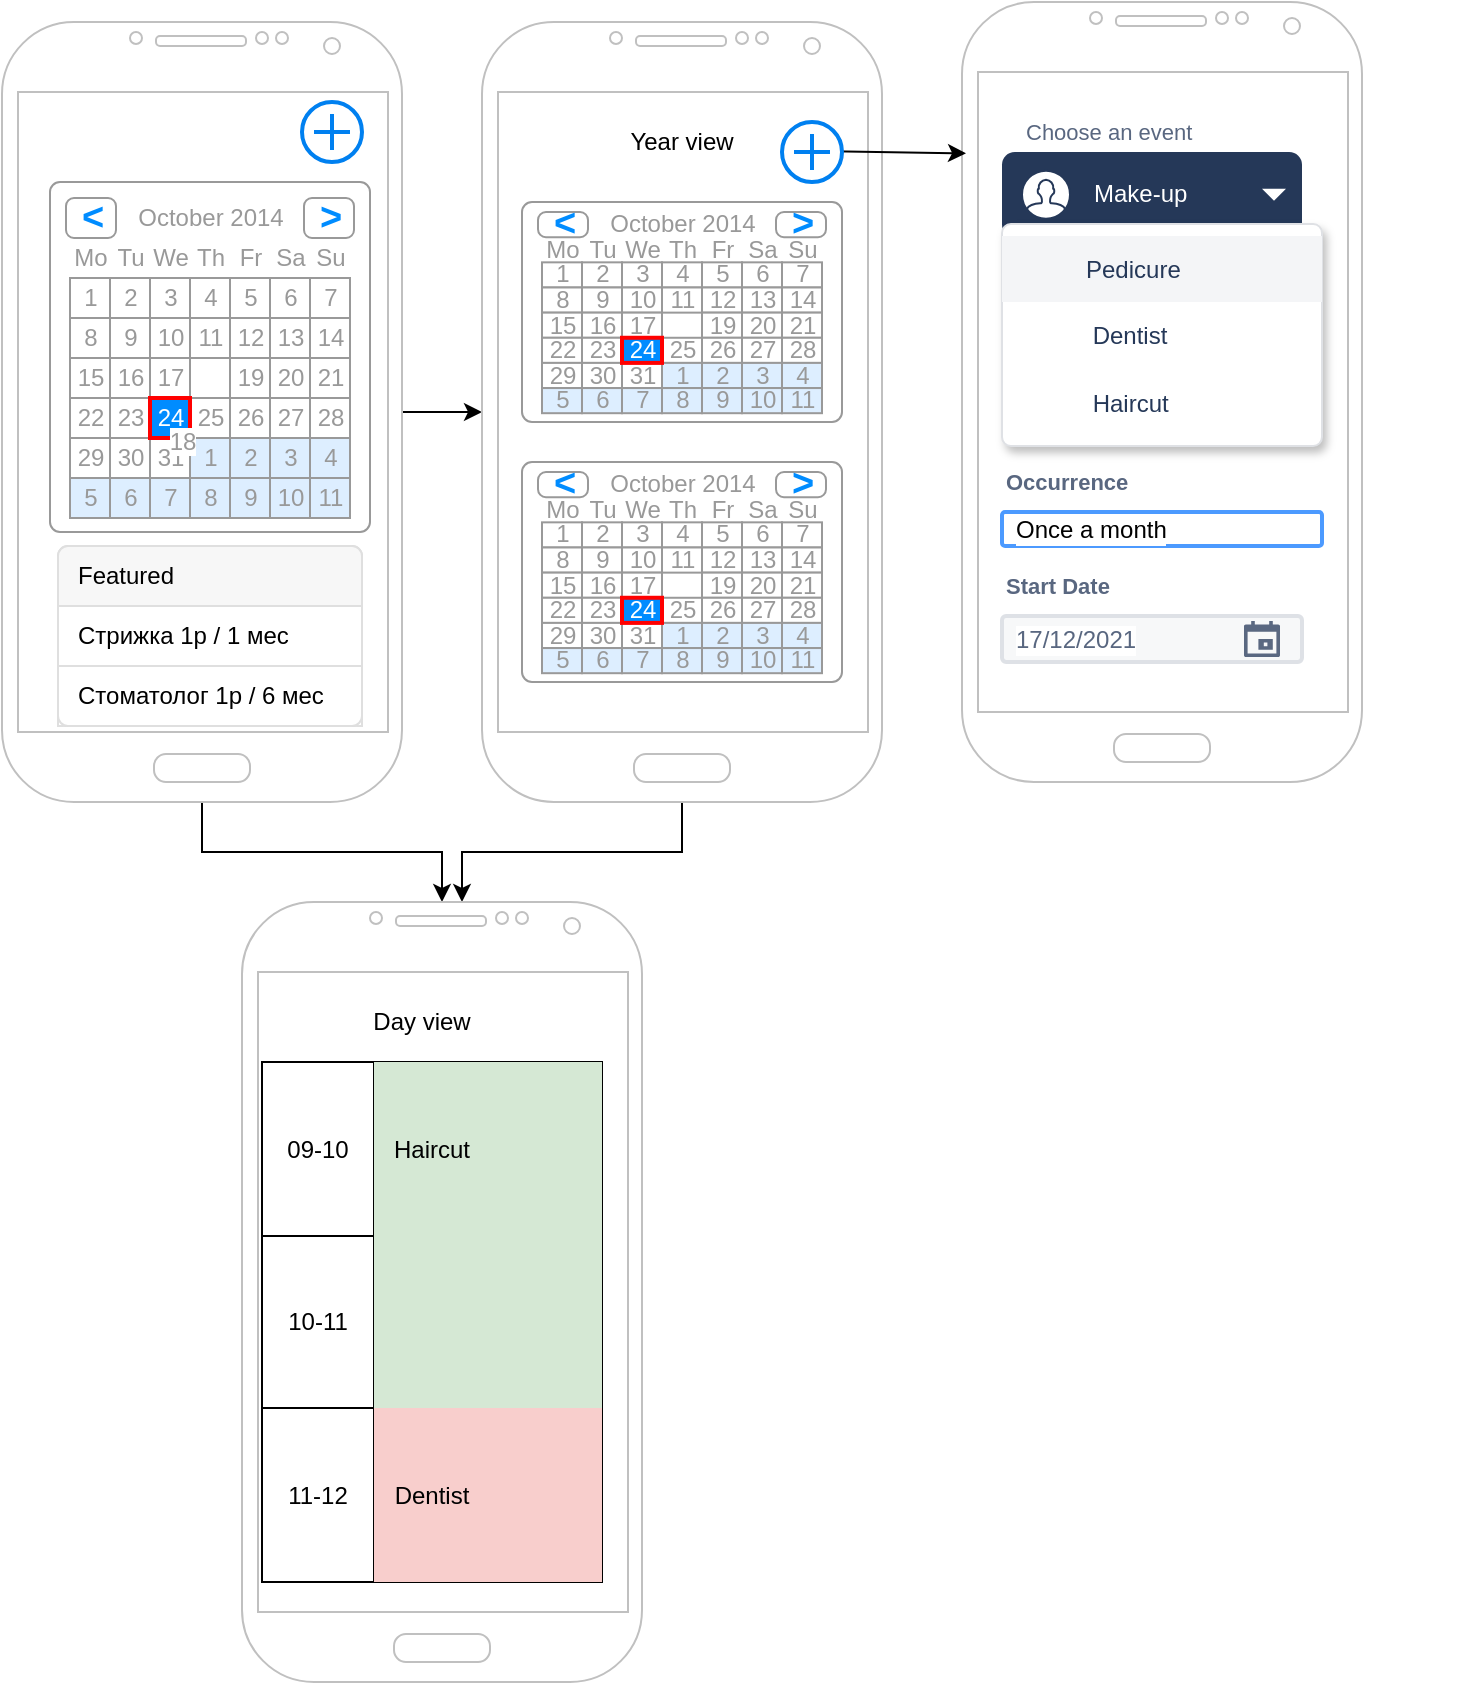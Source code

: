<mxfile version="14.1.8" type="github"><diagram id="hMvZVhrARc-kXL_U8uwi" name="Page-1"><mxGraphModel dx="1085" dy="639" grid="1" gridSize="10" guides="1" tooltips="1" connect="1" arrows="1" fold="1" page="1" pageScale="1" pageWidth="827" pageHeight="1169" math="0" shadow="0"><root><mxCell id="0"/><mxCell id="1" parent="0"/><mxCell id="sJa8Ua2QZe8vYYO18Bus-337" style="edgeStyle=orthogonalEdgeStyle;rounded=0;orthogonalLoop=1;jettySize=auto;html=1;" edge="1" parent="1" source="sJa8Ua2QZe8vYYO18Bus-1" target="sJa8Ua2QZe8vYYO18Bus-121"><mxGeometry relative="1" as="geometry"/></mxCell><mxCell id="sJa8Ua2QZe8vYYO18Bus-462" value="" style="edgeStyle=orthogonalEdgeStyle;rounded=0;orthogonalLoop=1;jettySize=auto;html=1;" edge="1" parent="1" source="sJa8Ua2QZe8vYYO18Bus-1" target="sJa8Ua2QZe8vYYO18Bus-378"><mxGeometry relative="1" as="geometry"/></mxCell><mxCell id="sJa8Ua2QZe8vYYO18Bus-1" value="" style="verticalLabelPosition=bottom;verticalAlign=top;html=1;shadow=0;dashed=0;strokeWidth=1;shape=mxgraph.android.phone2;strokeColor=#c0c0c0;" vertex="1" parent="1"><mxGeometry x="40" y="40" width="200" height="390" as="geometry"/></mxCell><mxCell id="sJa8Ua2QZe8vYYO18Bus-2" value="" style="strokeWidth=1;shadow=0;dashed=0;align=center;html=1;shape=mxgraph.mockup.forms.rrect;rSize=5;strokeColor=#999999;fillColor=#ffffff;" vertex="1" parent="1"><mxGeometry x="64" y="120" width="160" height="175" as="geometry"/></mxCell><mxCell id="sJa8Ua2QZe8vYYO18Bus-3" value="October 2014" style="strokeWidth=1;shadow=0;dashed=0;align=center;html=1;shape=mxgraph.mockup.forms.anchor;fontColor=#999999;" vertex="1" parent="sJa8Ua2QZe8vYYO18Bus-2"><mxGeometry x="30" y="8" width="100" height="20" as="geometry"/></mxCell><mxCell id="sJa8Ua2QZe8vYYO18Bus-4" value="&lt;" style="strokeWidth=1;shadow=0;dashed=0;align=center;html=1;shape=mxgraph.mockup.forms.rrect;rSize=4;strokeColor=#999999;fontColor=#008cff;fontSize=19;fontStyle=1;" vertex="1" parent="sJa8Ua2QZe8vYYO18Bus-2"><mxGeometry x="8" y="8" width="25" height="20" as="geometry"/></mxCell><mxCell id="sJa8Ua2QZe8vYYO18Bus-5" value="&gt;" style="strokeWidth=1;shadow=0;dashed=0;align=center;html=1;shape=mxgraph.mockup.forms.rrect;rSize=4;strokeColor=#999999;fontColor=#008cff;fontSize=19;fontStyle=1;" vertex="1" parent="sJa8Ua2QZe8vYYO18Bus-2"><mxGeometry x="127" y="8" width="25" height="20" as="geometry"/></mxCell><mxCell id="sJa8Ua2QZe8vYYO18Bus-6" value="Mo" style="strokeWidth=1;shadow=0;dashed=0;align=center;html=1;shape=mxgraph.mockup.forms.anchor;fontColor=#999999;" vertex="1" parent="sJa8Ua2QZe8vYYO18Bus-2"><mxGeometry x="10" y="28" width="20" height="20" as="geometry"/></mxCell><mxCell id="sJa8Ua2QZe8vYYO18Bus-7" value="Tu" style="strokeWidth=1;shadow=0;dashed=0;align=center;html=1;shape=mxgraph.mockup.forms.anchor;fontColor=#999999;" vertex="1" parent="sJa8Ua2QZe8vYYO18Bus-2"><mxGeometry x="30" y="28" width="20" height="20" as="geometry"/></mxCell><mxCell id="sJa8Ua2QZe8vYYO18Bus-8" value="We" style="strokeWidth=1;shadow=0;dashed=0;align=center;html=1;shape=mxgraph.mockup.forms.anchor;fontColor=#999999;" vertex="1" parent="sJa8Ua2QZe8vYYO18Bus-2"><mxGeometry x="50" y="28" width="20" height="20" as="geometry"/></mxCell><mxCell id="sJa8Ua2QZe8vYYO18Bus-9" value="Th" style="strokeWidth=1;shadow=0;dashed=0;align=center;html=1;shape=mxgraph.mockup.forms.anchor;fontColor=#999999;" vertex="1" parent="sJa8Ua2QZe8vYYO18Bus-2"><mxGeometry x="70" y="28" width="20" height="20" as="geometry"/></mxCell><mxCell id="sJa8Ua2QZe8vYYO18Bus-10" value="Fr" style="strokeWidth=1;shadow=0;dashed=0;align=center;html=1;shape=mxgraph.mockup.forms.anchor;fontColor=#999999;" vertex="1" parent="sJa8Ua2QZe8vYYO18Bus-2"><mxGeometry x="90" y="28" width="20" height="20" as="geometry"/></mxCell><mxCell id="sJa8Ua2QZe8vYYO18Bus-11" value="Sa" style="strokeWidth=1;shadow=0;dashed=0;align=center;html=1;shape=mxgraph.mockup.forms.anchor;fontColor=#999999;" vertex="1" parent="sJa8Ua2QZe8vYYO18Bus-2"><mxGeometry x="110" y="28" width="20" height="20" as="geometry"/></mxCell><mxCell id="sJa8Ua2QZe8vYYO18Bus-12" value="Su" style="strokeWidth=1;shadow=0;dashed=0;align=center;html=1;shape=mxgraph.mockup.forms.anchor;fontColor=#999999;" vertex="1" parent="sJa8Ua2QZe8vYYO18Bus-2"><mxGeometry x="130" y="28" width="20" height="20" as="geometry"/></mxCell><mxCell id="sJa8Ua2QZe8vYYO18Bus-13" value="1" style="strokeWidth=1;shadow=0;dashed=0;align=center;html=1;shape=mxgraph.mockup.forms.rrect;rSize=0;strokeColor=#999999;fontColor=#999999;" vertex="1" parent="sJa8Ua2QZe8vYYO18Bus-2"><mxGeometry x="10" y="48" width="20" height="20" as="geometry"/></mxCell><mxCell id="sJa8Ua2QZe8vYYO18Bus-14" value="2" style="strokeWidth=1;shadow=0;dashed=0;align=center;html=1;shape=mxgraph.mockup.forms.rrect;rSize=0;strokeColor=#999999;fontColor=#999999;" vertex="1" parent="sJa8Ua2QZe8vYYO18Bus-2"><mxGeometry x="30" y="48" width="20" height="20" as="geometry"/></mxCell><mxCell id="sJa8Ua2QZe8vYYO18Bus-15" value="3" style="strokeWidth=1;shadow=0;dashed=0;align=center;html=1;shape=mxgraph.mockup.forms.rrect;rSize=0;strokeColor=#999999;fontColor=#999999;" vertex="1" parent="sJa8Ua2QZe8vYYO18Bus-2"><mxGeometry x="50" y="48" width="20" height="20" as="geometry"/></mxCell><mxCell id="sJa8Ua2QZe8vYYO18Bus-16" value="4" style="strokeWidth=1;shadow=0;dashed=0;align=center;html=1;shape=mxgraph.mockup.forms.rrect;rSize=0;strokeColor=#999999;fontColor=#999999;" vertex="1" parent="sJa8Ua2QZe8vYYO18Bus-2"><mxGeometry x="70" y="48" width="20" height="20" as="geometry"/></mxCell><mxCell id="sJa8Ua2QZe8vYYO18Bus-17" value="5" style="strokeWidth=1;shadow=0;dashed=0;align=center;html=1;shape=mxgraph.mockup.forms.rrect;rSize=0;strokeColor=#999999;fontColor=#999999;" vertex="1" parent="sJa8Ua2QZe8vYYO18Bus-2"><mxGeometry x="90" y="48" width="20" height="20" as="geometry"/></mxCell><mxCell id="sJa8Ua2QZe8vYYO18Bus-18" value="6" style="strokeWidth=1;shadow=0;dashed=0;align=center;html=1;shape=mxgraph.mockup.forms.rrect;rSize=0;strokeColor=#999999;fontColor=#999999;" vertex="1" parent="sJa8Ua2QZe8vYYO18Bus-2"><mxGeometry x="110" y="48" width="20" height="20" as="geometry"/></mxCell><mxCell id="sJa8Ua2QZe8vYYO18Bus-19" value="7" style="strokeWidth=1;shadow=0;dashed=0;align=center;html=1;shape=mxgraph.mockup.forms.rrect;rSize=0;strokeColor=#999999;fontColor=#999999;" vertex="1" parent="sJa8Ua2QZe8vYYO18Bus-2"><mxGeometry x="130" y="48" width="20" height="20" as="geometry"/></mxCell><mxCell id="sJa8Ua2QZe8vYYO18Bus-20" value="8" style="strokeWidth=1;shadow=0;dashed=0;align=center;html=1;shape=mxgraph.mockup.forms.rrect;rSize=0;strokeColor=#999999;fontColor=#999999;" vertex="1" parent="sJa8Ua2QZe8vYYO18Bus-2"><mxGeometry x="10" y="68" width="20" height="20" as="geometry"/></mxCell><mxCell id="sJa8Ua2QZe8vYYO18Bus-21" value="9" style="strokeWidth=1;shadow=0;dashed=0;align=center;html=1;shape=mxgraph.mockup.forms.rrect;rSize=0;strokeColor=#999999;fontColor=#999999;" vertex="1" parent="sJa8Ua2QZe8vYYO18Bus-2"><mxGeometry x="30" y="68" width="20" height="20" as="geometry"/></mxCell><mxCell id="sJa8Ua2QZe8vYYO18Bus-22" value="10" style="strokeWidth=1;shadow=0;dashed=0;align=center;html=1;shape=mxgraph.mockup.forms.rrect;rSize=0;strokeColor=#999999;fontColor=#999999;" vertex="1" parent="sJa8Ua2QZe8vYYO18Bus-2"><mxGeometry x="50" y="68" width="20" height="20" as="geometry"/></mxCell><mxCell id="sJa8Ua2QZe8vYYO18Bus-23" value="11" style="strokeWidth=1;shadow=0;dashed=0;align=center;html=1;shape=mxgraph.mockup.forms.rrect;rSize=0;strokeColor=#999999;fontColor=#999999;" vertex="1" parent="sJa8Ua2QZe8vYYO18Bus-2"><mxGeometry x="70" y="68" width="20" height="20" as="geometry"/></mxCell><mxCell id="sJa8Ua2QZe8vYYO18Bus-24" value="12" style="strokeWidth=1;shadow=0;dashed=0;align=center;html=1;shape=mxgraph.mockup.forms.rrect;rSize=0;strokeColor=#999999;fontColor=#999999;" vertex="1" parent="sJa8Ua2QZe8vYYO18Bus-2"><mxGeometry x="90" y="68" width="20" height="20" as="geometry"/></mxCell><mxCell id="sJa8Ua2QZe8vYYO18Bus-25" value="13" style="strokeWidth=1;shadow=0;dashed=0;align=center;html=1;shape=mxgraph.mockup.forms.rrect;rSize=0;strokeColor=#999999;fontColor=#999999;" vertex="1" parent="sJa8Ua2QZe8vYYO18Bus-2"><mxGeometry x="110" y="68" width="20" height="20" as="geometry"/></mxCell><mxCell id="sJa8Ua2QZe8vYYO18Bus-26" value="14" style="strokeWidth=1;shadow=0;dashed=0;align=center;html=1;shape=mxgraph.mockup.forms.rrect;rSize=0;strokeColor=#999999;fontColor=#999999;" vertex="1" parent="sJa8Ua2QZe8vYYO18Bus-2"><mxGeometry x="130" y="68" width="20" height="20" as="geometry"/></mxCell><mxCell id="sJa8Ua2QZe8vYYO18Bus-27" value="15" style="strokeWidth=1;shadow=0;dashed=0;align=center;html=1;shape=mxgraph.mockup.forms.rrect;rSize=0;strokeColor=#999999;fontColor=#999999;" vertex="1" parent="sJa8Ua2QZe8vYYO18Bus-2"><mxGeometry x="10" y="88" width="20" height="20" as="geometry"/></mxCell><mxCell id="sJa8Ua2QZe8vYYO18Bus-28" value="16" style="strokeWidth=1;shadow=0;dashed=0;align=center;html=1;shape=mxgraph.mockup.forms.rrect;rSize=0;strokeColor=#999999;fontColor=#999999;" vertex="1" parent="sJa8Ua2QZe8vYYO18Bus-2"><mxGeometry x="30" y="88" width="20" height="20" as="geometry"/></mxCell><mxCell id="sJa8Ua2QZe8vYYO18Bus-29" value="17" style="strokeWidth=1;shadow=0;dashed=0;align=center;html=1;shape=mxgraph.mockup.forms.rrect;rSize=0;strokeColor=#999999;fontColor=#999999;" vertex="1" parent="sJa8Ua2QZe8vYYO18Bus-2"><mxGeometry x="50" y="88" width="20" height="20" as="geometry"/></mxCell><mxCell id="sJa8Ua2QZe8vYYO18Bus-31" value="19" style="strokeWidth=1;shadow=0;dashed=0;align=center;html=1;shape=mxgraph.mockup.forms.rrect;rSize=0;strokeColor=#999999;fontColor=#999999;" vertex="1" parent="sJa8Ua2QZe8vYYO18Bus-2"><mxGeometry x="90" y="88" width="20" height="20" as="geometry"/></mxCell><mxCell id="sJa8Ua2QZe8vYYO18Bus-32" value="20" style="strokeWidth=1;shadow=0;dashed=0;align=center;html=1;shape=mxgraph.mockup.forms.rrect;rSize=0;strokeColor=#999999;fontColor=#999999;" vertex="1" parent="sJa8Ua2QZe8vYYO18Bus-2"><mxGeometry x="110" y="88" width="20" height="20" as="geometry"/></mxCell><mxCell id="sJa8Ua2QZe8vYYO18Bus-33" value="21" style="strokeWidth=1;shadow=0;dashed=0;align=center;html=1;shape=mxgraph.mockup.forms.rrect;rSize=0;strokeColor=#999999;fontColor=#999999;" vertex="1" parent="sJa8Ua2QZe8vYYO18Bus-2"><mxGeometry x="130" y="88" width="20" height="20" as="geometry"/></mxCell><mxCell id="sJa8Ua2QZe8vYYO18Bus-34" value="22" style="strokeWidth=1;shadow=0;dashed=0;align=center;html=1;shape=mxgraph.mockup.forms.rrect;rSize=0;strokeColor=#999999;fontColor=#999999;" vertex="1" parent="sJa8Ua2QZe8vYYO18Bus-2"><mxGeometry x="10" y="108" width="20" height="20" as="geometry"/></mxCell><mxCell id="sJa8Ua2QZe8vYYO18Bus-35" value="23" style="strokeWidth=1;shadow=0;dashed=0;align=center;html=1;shape=mxgraph.mockup.forms.rrect;rSize=0;strokeColor=#999999;fontColor=#999999;" vertex="1" parent="sJa8Ua2QZe8vYYO18Bus-2"><mxGeometry x="30" y="108" width="20" height="20" as="geometry"/></mxCell><mxCell id="sJa8Ua2QZe8vYYO18Bus-36" value="25" style="strokeWidth=1;shadow=0;dashed=0;align=center;html=1;shape=mxgraph.mockup.forms.rrect;rSize=0;strokeColor=#999999;fontColor=#999999;" vertex="1" parent="sJa8Ua2QZe8vYYO18Bus-2"><mxGeometry x="70" y="108" width="20" height="20" as="geometry"/></mxCell><mxCell id="sJa8Ua2QZe8vYYO18Bus-37" value="26" style="strokeWidth=1;shadow=0;dashed=0;align=center;html=1;shape=mxgraph.mockup.forms.rrect;rSize=0;strokeColor=#999999;fontColor=#999999;" vertex="1" parent="sJa8Ua2QZe8vYYO18Bus-2"><mxGeometry x="90" y="108" width="20" height="20" as="geometry"/></mxCell><mxCell id="sJa8Ua2QZe8vYYO18Bus-38" value="27" style="strokeWidth=1;shadow=0;dashed=0;align=center;html=1;shape=mxgraph.mockup.forms.rrect;rSize=0;strokeColor=#999999;fontColor=#999999;" vertex="1" parent="sJa8Ua2QZe8vYYO18Bus-2"><mxGeometry x="110" y="108" width="20" height="20" as="geometry"/></mxCell><mxCell id="sJa8Ua2QZe8vYYO18Bus-39" value="28" style="strokeWidth=1;shadow=0;dashed=0;align=center;html=1;shape=mxgraph.mockup.forms.rrect;rSize=0;strokeColor=#999999;fontColor=#999999;" vertex="1" parent="sJa8Ua2QZe8vYYO18Bus-2"><mxGeometry x="130" y="108" width="20" height="20" as="geometry"/></mxCell><mxCell id="sJa8Ua2QZe8vYYO18Bus-40" value="29" style="strokeWidth=1;shadow=0;dashed=0;align=center;html=1;shape=mxgraph.mockup.forms.rrect;rSize=0;strokeColor=#999999;fontColor=#999999;" vertex="1" parent="sJa8Ua2QZe8vYYO18Bus-2"><mxGeometry x="10" y="128" width="20" height="20" as="geometry"/></mxCell><mxCell id="sJa8Ua2QZe8vYYO18Bus-41" value="30" style="strokeWidth=1;shadow=0;dashed=0;align=center;html=1;shape=mxgraph.mockup.forms.rrect;rSize=0;strokeColor=#999999;fontColor=#999999;" vertex="1" parent="sJa8Ua2QZe8vYYO18Bus-2"><mxGeometry x="30" y="128" width="20" height="20" as="geometry"/></mxCell><mxCell id="sJa8Ua2QZe8vYYO18Bus-42" value="31" style="strokeWidth=1;shadow=0;dashed=0;align=center;html=1;shape=mxgraph.mockup.forms.rrect;rSize=0;strokeColor=#999999;fontColor=#999999;" vertex="1" parent="sJa8Ua2QZe8vYYO18Bus-2"><mxGeometry x="50" y="128" width="20" height="20" as="geometry"/></mxCell><mxCell id="sJa8Ua2QZe8vYYO18Bus-43" value="1" style="strokeWidth=1;shadow=0;dashed=0;align=center;html=1;shape=mxgraph.mockup.forms.rrect;rSize=0;strokeColor=#999999;fontColor=#999999;fillColor=#ddeeff;" vertex="1" parent="sJa8Ua2QZe8vYYO18Bus-2"><mxGeometry x="70" y="128" width="20" height="20" as="geometry"/></mxCell><mxCell id="sJa8Ua2QZe8vYYO18Bus-44" value="2" style="strokeWidth=1;shadow=0;dashed=0;align=center;html=1;shape=mxgraph.mockup.forms.rrect;rSize=0;strokeColor=#999999;fontColor=#999999;fillColor=#ddeeff;" vertex="1" parent="sJa8Ua2QZe8vYYO18Bus-2"><mxGeometry x="90" y="128" width="20" height="20" as="geometry"/></mxCell><mxCell id="sJa8Ua2QZe8vYYO18Bus-45" value="3" style="strokeWidth=1;shadow=0;dashed=0;align=center;html=1;shape=mxgraph.mockup.forms.rrect;rSize=0;strokeColor=#999999;fontColor=#999999;fillColor=#ddeeff;" vertex="1" parent="sJa8Ua2QZe8vYYO18Bus-2"><mxGeometry x="110" y="128" width="20" height="20" as="geometry"/></mxCell><mxCell id="sJa8Ua2QZe8vYYO18Bus-46" value="4" style="strokeWidth=1;shadow=0;dashed=0;align=center;html=1;shape=mxgraph.mockup.forms.rrect;rSize=0;strokeColor=#999999;fontColor=#999999;fillColor=#ddeeff;" vertex="1" parent="sJa8Ua2QZe8vYYO18Bus-2"><mxGeometry x="130" y="128" width="20" height="20" as="geometry"/></mxCell><mxCell id="sJa8Ua2QZe8vYYO18Bus-47" value="5" style="strokeWidth=1;shadow=0;dashed=0;align=center;html=1;shape=mxgraph.mockup.forms.rrect;rSize=0;strokeColor=#999999;fontColor=#999999;fillColor=#ddeeff;" vertex="1" parent="sJa8Ua2QZe8vYYO18Bus-2"><mxGeometry x="10" y="148" width="20" height="20" as="geometry"/></mxCell><mxCell id="sJa8Ua2QZe8vYYO18Bus-48" value="6" style="strokeWidth=1;shadow=0;dashed=0;align=center;html=1;shape=mxgraph.mockup.forms.rrect;rSize=0;strokeColor=#999999;fontColor=#999999;fillColor=#ddeeff;" vertex="1" parent="sJa8Ua2QZe8vYYO18Bus-2"><mxGeometry x="30" y="148" width="20" height="20" as="geometry"/></mxCell><mxCell id="sJa8Ua2QZe8vYYO18Bus-49" value="7" style="strokeWidth=1;shadow=0;dashed=0;align=center;html=1;shape=mxgraph.mockup.forms.rrect;rSize=0;strokeColor=#999999;fontColor=#999999;fillColor=#ddeeff;" vertex="1" parent="sJa8Ua2QZe8vYYO18Bus-2"><mxGeometry x="50" y="148" width="20" height="20" as="geometry"/></mxCell><mxCell id="sJa8Ua2QZe8vYYO18Bus-50" value="8" style="strokeWidth=1;shadow=0;dashed=0;align=center;html=1;shape=mxgraph.mockup.forms.rrect;rSize=0;strokeColor=#999999;fontColor=#999999;fillColor=#ddeeff;" vertex="1" parent="sJa8Ua2QZe8vYYO18Bus-2"><mxGeometry x="70" y="148" width="20" height="20" as="geometry"/></mxCell><mxCell id="sJa8Ua2QZe8vYYO18Bus-51" value="9" style="strokeWidth=1;shadow=0;dashed=0;align=center;html=1;shape=mxgraph.mockup.forms.rrect;rSize=0;strokeColor=#999999;fontColor=#999999;fillColor=#ddeeff;" vertex="1" parent="sJa8Ua2QZe8vYYO18Bus-2"><mxGeometry x="90" y="148" width="20" height="20" as="geometry"/></mxCell><mxCell id="sJa8Ua2QZe8vYYO18Bus-52" value="10" style="strokeWidth=1;shadow=0;dashed=0;align=center;html=1;shape=mxgraph.mockup.forms.rrect;rSize=0;strokeColor=#999999;fontColor=#999999;fillColor=#ddeeff;" vertex="1" parent="sJa8Ua2QZe8vYYO18Bus-2"><mxGeometry x="110" y="148" width="20" height="20" as="geometry"/></mxCell><mxCell id="sJa8Ua2QZe8vYYO18Bus-53" value="11" style="strokeWidth=1;shadow=0;dashed=0;align=center;html=1;shape=mxgraph.mockup.forms.rrect;rSize=0;strokeColor=#999999;fontColor=#999999;fillColor=#ddeeff;" vertex="1" parent="sJa8Ua2QZe8vYYO18Bus-2"><mxGeometry x="130" y="148" width="20" height="20" as="geometry"/></mxCell><mxCell id="sJa8Ua2QZe8vYYO18Bus-54" value="24" style="strokeWidth=1;shadow=0;dashed=0;align=center;html=1;shape=mxgraph.mockup.forms.rrect;rSize=0;strokeColor=#ff0000;fontColor=#ffffff;strokeWidth=2;fillColor=#008cff;" vertex="1" parent="sJa8Ua2QZe8vYYO18Bus-2"><mxGeometry x="50" y="108" width="20" height="20" as="geometry"/></mxCell><mxCell id="sJa8Ua2QZe8vYYO18Bus-30" value="18" style="shape=image;html=1;verticalAlign=top;verticalLabelPosition=bottom;labelBackgroundColor=#ffffff;imageAspect=0;aspect=fixed;image=https://cdn4.iconfinder.com/data/icons/basic-user-interface-elements/700/cut-scissor-clippers-shear-128.png;shadow=0;dashed=0;fontFamily=Helvetica;fontSize=12;fontColor=#999999;align=center;strokeColor=#999999;strokeWidth=1;fillColor=#ffffff;" vertex="1" parent="sJa8Ua2QZe8vYYO18Bus-2"><mxGeometry x="62" y="108" width="8" height="8" as="geometry"/></mxCell><mxCell id="sJa8Ua2QZe8vYYO18Bus-56" value="" style="html=1;shadow=0;dashed=0;shape=mxgraph.bootstrap.rrect;rSize=5;strokeColor=#DFDFDF;html=1;whiteSpace=wrap;fillColor=#FFFFFF;fontColor=#000000;" vertex="1" parent="1"><mxGeometry x="68" y="302" width="152" height="90" as="geometry"/></mxCell><mxCell id="sJa8Ua2QZe8vYYO18Bus-57" value="Featured" style="html=1;shadow=0;dashed=0;shape=mxgraph.bootstrap.topButton;strokeColor=inherit;fillColor=#F7F7F7;rSize=5;perimeter=none;whiteSpace=wrap;resizeWidth=1;align=left;spacing=10;" vertex="1" parent="sJa8Ua2QZe8vYYO18Bus-56"><mxGeometry width="152" height="30" relative="1" as="geometry"/></mxCell><mxCell id="sJa8Ua2QZe8vYYO18Bus-58" value="Стрижка 1р / 1 мес" style="strokeColor=inherit;fillColor=inherit;gradientColor=inherit;fontColor=inherit;html=1;shadow=0;dashed=0;perimeter=none;whiteSpace=wrap;resizeWidth=1;align=left;spacing=10;" vertex="1" parent="sJa8Ua2QZe8vYYO18Bus-56"><mxGeometry width="152" height="30" relative="1" as="geometry"><mxPoint y="30" as="offset"/></mxGeometry></mxCell><mxCell id="sJa8Ua2QZe8vYYO18Bus-59" value="Dapibus ac facilisis in" style="strokeColor=inherit;fillColor=inherit;gradientColor=inherit;fontColor=inherit;html=1;shadow=0;dashed=0;perimeter=none;whiteSpace=wrap;resizeWidth=1;align=left;spacing=10;" vertex="1" parent="sJa8Ua2QZe8vYYO18Bus-56"><mxGeometry width="152" height="30" relative="1" as="geometry"><mxPoint y="60" as="offset"/></mxGeometry></mxCell><mxCell id="sJa8Ua2QZe8vYYO18Bus-60" value="Стоматолог 1р / 6 мес" style="strokeColor=inherit;fillColor=inherit;gradientColor=inherit;fontColor=inherit;html=1;shadow=0;dashed=0;shape=mxgraph.bootstrap.bottomButton;rSize=5;perimeter=none;whiteSpace=wrap;resizeWidth=1;resizeHeight=0;align=left;spacing=10;" vertex="1" parent="sJa8Ua2QZe8vYYO18Bus-56"><mxGeometry y="1" width="152" height="30" relative="1" as="geometry"><mxPoint y="-30" as="offset"/></mxGeometry></mxCell><mxCell id="sJa8Ua2QZe8vYYO18Bus-464" style="edgeStyle=orthogonalEdgeStyle;rounded=0;orthogonalLoop=1;jettySize=auto;html=1;entryX=0.55;entryY=0;entryDx=0;entryDy=0;entryPerimeter=0;" edge="1" parent="1" source="sJa8Ua2QZe8vYYO18Bus-121" target="sJa8Ua2QZe8vYYO18Bus-378"><mxGeometry relative="1" as="geometry"/></mxCell><mxCell id="sJa8Ua2QZe8vYYO18Bus-121" value="" style="verticalLabelPosition=bottom;verticalAlign=top;html=1;shadow=0;dashed=0;strokeWidth=1;shape=mxgraph.android.phone2;strokeColor=#c0c0c0;" vertex="1" parent="1"><mxGeometry x="280" y="40" width="200" height="390" as="geometry"/></mxCell><mxCell id="sJa8Ua2QZe8vYYO18Bus-122" value="" style="strokeWidth=1;shadow=0;dashed=0;align=center;html=1;shape=mxgraph.mockup.forms.rrect;rSize=5;strokeColor=#999999;fillColor=#ffffff;" vertex="1" parent="1"><mxGeometry x="300" y="130" width="160" height="110" as="geometry"/></mxCell><mxCell id="sJa8Ua2QZe8vYYO18Bus-123" value="October 2014" style="strokeWidth=1;shadow=0;dashed=0;align=center;html=1;shape=mxgraph.mockup.forms.anchor;fontColor=#999999;" vertex="1" parent="sJa8Ua2QZe8vYYO18Bus-122"><mxGeometry x="30" y="5.029" width="100" height="12.571" as="geometry"/></mxCell><mxCell id="sJa8Ua2QZe8vYYO18Bus-124" value="&lt;" style="strokeWidth=1;shadow=0;dashed=0;align=center;html=1;shape=mxgraph.mockup.forms.rrect;rSize=4;strokeColor=#999999;fontColor=#008cff;fontSize=19;fontStyle=1;" vertex="1" parent="sJa8Ua2QZe8vYYO18Bus-122"><mxGeometry x="8" y="5.029" width="25" height="12.571" as="geometry"/></mxCell><mxCell id="sJa8Ua2QZe8vYYO18Bus-125" value="&gt;" style="strokeWidth=1;shadow=0;dashed=0;align=center;html=1;shape=mxgraph.mockup.forms.rrect;rSize=4;strokeColor=#999999;fontColor=#008cff;fontSize=19;fontStyle=1;" vertex="1" parent="sJa8Ua2QZe8vYYO18Bus-122"><mxGeometry x="127" y="5.029" width="25" height="12.571" as="geometry"/></mxCell><mxCell id="sJa8Ua2QZe8vYYO18Bus-126" value="Mo" style="strokeWidth=1;shadow=0;dashed=0;align=center;html=1;shape=mxgraph.mockup.forms.anchor;fontColor=#999999;" vertex="1" parent="sJa8Ua2QZe8vYYO18Bus-122"><mxGeometry x="10" y="17.6" width="20" height="12.571" as="geometry"/></mxCell><mxCell id="sJa8Ua2QZe8vYYO18Bus-127" value="Tu" style="strokeWidth=1;shadow=0;dashed=0;align=center;html=1;shape=mxgraph.mockup.forms.anchor;fontColor=#999999;" vertex="1" parent="sJa8Ua2QZe8vYYO18Bus-122"><mxGeometry x="30" y="17.6" width="20" height="12.571" as="geometry"/></mxCell><mxCell id="sJa8Ua2QZe8vYYO18Bus-128" value="We" style="strokeWidth=1;shadow=0;dashed=0;align=center;html=1;shape=mxgraph.mockup.forms.anchor;fontColor=#999999;" vertex="1" parent="sJa8Ua2QZe8vYYO18Bus-122"><mxGeometry x="50" y="17.6" width="20" height="12.571" as="geometry"/></mxCell><mxCell id="sJa8Ua2QZe8vYYO18Bus-129" value="Th" style="strokeWidth=1;shadow=0;dashed=0;align=center;html=1;shape=mxgraph.mockup.forms.anchor;fontColor=#999999;" vertex="1" parent="sJa8Ua2QZe8vYYO18Bus-122"><mxGeometry x="70" y="17.6" width="20" height="12.571" as="geometry"/></mxCell><mxCell id="sJa8Ua2QZe8vYYO18Bus-130" value="Fr" style="strokeWidth=1;shadow=0;dashed=0;align=center;html=1;shape=mxgraph.mockup.forms.anchor;fontColor=#999999;" vertex="1" parent="sJa8Ua2QZe8vYYO18Bus-122"><mxGeometry x="90" y="17.6" width="20" height="12.571" as="geometry"/></mxCell><mxCell id="sJa8Ua2QZe8vYYO18Bus-131" value="Sa" style="strokeWidth=1;shadow=0;dashed=0;align=center;html=1;shape=mxgraph.mockup.forms.anchor;fontColor=#999999;" vertex="1" parent="sJa8Ua2QZe8vYYO18Bus-122"><mxGeometry x="110" y="17.6" width="20" height="12.571" as="geometry"/></mxCell><mxCell id="sJa8Ua2QZe8vYYO18Bus-132" value="Su" style="strokeWidth=1;shadow=0;dashed=0;align=center;html=1;shape=mxgraph.mockup.forms.anchor;fontColor=#999999;" vertex="1" parent="sJa8Ua2QZe8vYYO18Bus-122"><mxGeometry x="130" y="17.6" width="20" height="12.571" as="geometry"/></mxCell><mxCell id="sJa8Ua2QZe8vYYO18Bus-133" value="1" style="strokeWidth=1;shadow=0;dashed=0;align=center;html=1;shape=mxgraph.mockup.forms.rrect;rSize=0;strokeColor=#999999;fontColor=#999999;" vertex="1" parent="sJa8Ua2QZe8vYYO18Bus-122"><mxGeometry x="10" y="30.171" width="20" height="12.571" as="geometry"/></mxCell><mxCell id="sJa8Ua2QZe8vYYO18Bus-134" value="2" style="strokeWidth=1;shadow=0;dashed=0;align=center;html=1;shape=mxgraph.mockup.forms.rrect;rSize=0;strokeColor=#999999;fontColor=#999999;" vertex="1" parent="sJa8Ua2QZe8vYYO18Bus-122"><mxGeometry x="30" y="30.171" width="20" height="12.571" as="geometry"/></mxCell><mxCell id="sJa8Ua2QZe8vYYO18Bus-135" value="3" style="strokeWidth=1;shadow=0;dashed=0;align=center;html=1;shape=mxgraph.mockup.forms.rrect;rSize=0;strokeColor=#999999;fontColor=#999999;" vertex="1" parent="sJa8Ua2QZe8vYYO18Bus-122"><mxGeometry x="50" y="30.171" width="20" height="12.571" as="geometry"/></mxCell><mxCell id="sJa8Ua2QZe8vYYO18Bus-136" value="4" style="strokeWidth=1;shadow=0;dashed=0;align=center;html=1;shape=mxgraph.mockup.forms.rrect;rSize=0;strokeColor=#999999;fontColor=#999999;" vertex="1" parent="sJa8Ua2QZe8vYYO18Bus-122"><mxGeometry x="70" y="30.171" width="20" height="12.571" as="geometry"/></mxCell><mxCell id="sJa8Ua2QZe8vYYO18Bus-137" value="5" style="strokeWidth=1;shadow=0;dashed=0;align=center;html=1;shape=mxgraph.mockup.forms.rrect;rSize=0;strokeColor=#999999;fontColor=#999999;" vertex="1" parent="sJa8Ua2QZe8vYYO18Bus-122"><mxGeometry x="90" y="30.171" width="20" height="12.571" as="geometry"/></mxCell><mxCell id="sJa8Ua2QZe8vYYO18Bus-138" value="6" style="strokeWidth=1;shadow=0;dashed=0;align=center;html=1;shape=mxgraph.mockup.forms.rrect;rSize=0;strokeColor=#999999;fontColor=#999999;" vertex="1" parent="sJa8Ua2QZe8vYYO18Bus-122"><mxGeometry x="110" y="30.171" width="20" height="12.571" as="geometry"/></mxCell><mxCell id="sJa8Ua2QZe8vYYO18Bus-139" value="7" style="strokeWidth=1;shadow=0;dashed=0;align=center;html=1;shape=mxgraph.mockup.forms.rrect;rSize=0;strokeColor=#999999;fontColor=#999999;" vertex="1" parent="sJa8Ua2QZe8vYYO18Bus-122"><mxGeometry x="130" y="30.171" width="20" height="12.571" as="geometry"/></mxCell><mxCell id="sJa8Ua2QZe8vYYO18Bus-140" value="8" style="strokeWidth=1;shadow=0;dashed=0;align=center;html=1;shape=mxgraph.mockup.forms.rrect;rSize=0;strokeColor=#999999;fontColor=#999999;" vertex="1" parent="sJa8Ua2QZe8vYYO18Bus-122"><mxGeometry x="10" y="42.743" width="20" height="12.571" as="geometry"/></mxCell><mxCell id="sJa8Ua2QZe8vYYO18Bus-141" value="9" style="strokeWidth=1;shadow=0;dashed=0;align=center;html=1;shape=mxgraph.mockup.forms.rrect;rSize=0;strokeColor=#999999;fontColor=#999999;" vertex="1" parent="sJa8Ua2QZe8vYYO18Bus-122"><mxGeometry x="30" y="42.743" width="20" height="12.571" as="geometry"/></mxCell><mxCell id="sJa8Ua2QZe8vYYO18Bus-142" value="10" style="strokeWidth=1;shadow=0;dashed=0;align=center;html=1;shape=mxgraph.mockup.forms.rrect;rSize=0;strokeColor=#999999;fontColor=#999999;" vertex="1" parent="sJa8Ua2QZe8vYYO18Bus-122"><mxGeometry x="50" y="42.743" width="20" height="12.571" as="geometry"/></mxCell><mxCell id="sJa8Ua2QZe8vYYO18Bus-143" value="11" style="strokeWidth=1;shadow=0;dashed=0;align=center;html=1;shape=mxgraph.mockup.forms.rrect;rSize=0;strokeColor=#999999;fontColor=#999999;" vertex="1" parent="sJa8Ua2QZe8vYYO18Bus-122"><mxGeometry x="70" y="42.743" width="20" height="12.571" as="geometry"/></mxCell><mxCell id="sJa8Ua2QZe8vYYO18Bus-144" value="12" style="strokeWidth=1;shadow=0;dashed=0;align=center;html=1;shape=mxgraph.mockup.forms.rrect;rSize=0;strokeColor=#999999;fontColor=#999999;" vertex="1" parent="sJa8Ua2QZe8vYYO18Bus-122"><mxGeometry x="90" y="42.743" width="20" height="12.571" as="geometry"/></mxCell><mxCell id="sJa8Ua2QZe8vYYO18Bus-145" value="13" style="strokeWidth=1;shadow=0;dashed=0;align=center;html=1;shape=mxgraph.mockup.forms.rrect;rSize=0;strokeColor=#999999;fontColor=#999999;" vertex="1" parent="sJa8Ua2QZe8vYYO18Bus-122"><mxGeometry x="110" y="42.743" width="20" height="12.571" as="geometry"/></mxCell><mxCell id="sJa8Ua2QZe8vYYO18Bus-146" value="14" style="strokeWidth=1;shadow=0;dashed=0;align=center;html=1;shape=mxgraph.mockup.forms.rrect;rSize=0;strokeColor=#999999;fontColor=#999999;" vertex="1" parent="sJa8Ua2QZe8vYYO18Bus-122"><mxGeometry x="130" y="42.743" width="20" height="12.571" as="geometry"/></mxCell><mxCell id="sJa8Ua2QZe8vYYO18Bus-147" value="15" style="strokeWidth=1;shadow=0;dashed=0;align=center;html=1;shape=mxgraph.mockup.forms.rrect;rSize=0;strokeColor=#999999;fontColor=#999999;" vertex="1" parent="sJa8Ua2QZe8vYYO18Bus-122"><mxGeometry x="10" y="55.314" width="20" height="12.571" as="geometry"/></mxCell><mxCell id="sJa8Ua2QZe8vYYO18Bus-148" value="16" style="strokeWidth=1;shadow=0;dashed=0;align=center;html=1;shape=mxgraph.mockup.forms.rrect;rSize=0;strokeColor=#999999;fontColor=#999999;" vertex="1" parent="sJa8Ua2QZe8vYYO18Bus-122"><mxGeometry x="30" y="55.314" width="20" height="12.571" as="geometry"/></mxCell><mxCell id="sJa8Ua2QZe8vYYO18Bus-149" value="17" style="strokeWidth=1;shadow=0;dashed=0;align=center;html=1;shape=mxgraph.mockup.forms.rrect;rSize=0;strokeColor=#999999;fontColor=#999999;" vertex="1" parent="sJa8Ua2QZe8vYYO18Bus-122"><mxGeometry x="50" y="55.314" width="20" height="12.571" as="geometry"/></mxCell><mxCell id="sJa8Ua2QZe8vYYO18Bus-150" value="19" style="strokeWidth=1;shadow=0;dashed=0;align=center;html=1;shape=mxgraph.mockup.forms.rrect;rSize=0;strokeColor=#999999;fontColor=#999999;" vertex="1" parent="sJa8Ua2QZe8vYYO18Bus-122"><mxGeometry x="90" y="55.314" width="20" height="12.571" as="geometry"/></mxCell><mxCell id="sJa8Ua2QZe8vYYO18Bus-151" value="20" style="strokeWidth=1;shadow=0;dashed=0;align=center;html=1;shape=mxgraph.mockup.forms.rrect;rSize=0;strokeColor=#999999;fontColor=#999999;" vertex="1" parent="sJa8Ua2QZe8vYYO18Bus-122"><mxGeometry x="110" y="55.314" width="20" height="12.571" as="geometry"/></mxCell><mxCell id="sJa8Ua2QZe8vYYO18Bus-152" value="21" style="strokeWidth=1;shadow=0;dashed=0;align=center;html=1;shape=mxgraph.mockup.forms.rrect;rSize=0;strokeColor=#999999;fontColor=#999999;" vertex="1" parent="sJa8Ua2QZe8vYYO18Bus-122"><mxGeometry x="130" y="55.314" width="20" height="12.571" as="geometry"/></mxCell><mxCell id="sJa8Ua2QZe8vYYO18Bus-153" value="22" style="strokeWidth=1;shadow=0;dashed=0;align=center;html=1;shape=mxgraph.mockup.forms.rrect;rSize=0;strokeColor=#999999;fontColor=#999999;" vertex="1" parent="sJa8Ua2QZe8vYYO18Bus-122"><mxGeometry x="10" y="67.886" width="20" height="12.571" as="geometry"/></mxCell><mxCell id="sJa8Ua2QZe8vYYO18Bus-154" value="23" style="strokeWidth=1;shadow=0;dashed=0;align=center;html=1;shape=mxgraph.mockup.forms.rrect;rSize=0;strokeColor=#999999;fontColor=#999999;" vertex="1" parent="sJa8Ua2QZe8vYYO18Bus-122"><mxGeometry x="30" y="67.886" width="20" height="12.571" as="geometry"/></mxCell><mxCell id="sJa8Ua2QZe8vYYO18Bus-155" value="25" style="strokeWidth=1;shadow=0;dashed=0;align=center;html=1;shape=mxgraph.mockup.forms.rrect;rSize=0;strokeColor=#999999;fontColor=#999999;" vertex="1" parent="sJa8Ua2QZe8vYYO18Bus-122"><mxGeometry x="70" y="67.886" width="20" height="12.571" as="geometry"/></mxCell><mxCell id="sJa8Ua2QZe8vYYO18Bus-156" value="26" style="strokeWidth=1;shadow=0;dashed=0;align=center;html=1;shape=mxgraph.mockup.forms.rrect;rSize=0;strokeColor=#999999;fontColor=#999999;" vertex="1" parent="sJa8Ua2QZe8vYYO18Bus-122"><mxGeometry x="90" y="67.886" width="20" height="12.571" as="geometry"/></mxCell><mxCell id="sJa8Ua2QZe8vYYO18Bus-157" value="27" style="strokeWidth=1;shadow=0;dashed=0;align=center;html=1;shape=mxgraph.mockup.forms.rrect;rSize=0;strokeColor=#999999;fontColor=#999999;" vertex="1" parent="sJa8Ua2QZe8vYYO18Bus-122"><mxGeometry x="110" y="67.886" width="20" height="12.571" as="geometry"/></mxCell><mxCell id="sJa8Ua2QZe8vYYO18Bus-158" value="28" style="strokeWidth=1;shadow=0;dashed=0;align=center;html=1;shape=mxgraph.mockup.forms.rrect;rSize=0;strokeColor=#999999;fontColor=#999999;" vertex="1" parent="sJa8Ua2QZe8vYYO18Bus-122"><mxGeometry x="130" y="67.886" width="20" height="12.571" as="geometry"/></mxCell><mxCell id="sJa8Ua2QZe8vYYO18Bus-159" value="29" style="strokeWidth=1;shadow=0;dashed=0;align=center;html=1;shape=mxgraph.mockup.forms.rrect;rSize=0;strokeColor=#999999;fontColor=#999999;" vertex="1" parent="sJa8Ua2QZe8vYYO18Bus-122"><mxGeometry x="10" y="80.457" width="20" height="12.571" as="geometry"/></mxCell><mxCell id="sJa8Ua2QZe8vYYO18Bus-160" value="30" style="strokeWidth=1;shadow=0;dashed=0;align=center;html=1;shape=mxgraph.mockup.forms.rrect;rSize=0;strokeColor=#999999;fontColor=#999999;" vertex="1" parent="sJa8Ua2QZe8vYYO18Bus-122"><mxGeometry x="30" y="80.457" width="20" height="12.571" as="geometry"/></mxCell><mxCell id="sJa8Ua2QZe8vYYO18Bus-161" value="31" style="strokeWidth=1;shadow=0;dashed=0;align=center;html=1;shape=mxgraph.mockup.forms.rrect;rSize=0;strokeColor=#999999;fontColor=#999999;" vertex="1" parent="sJa8Ua2QZe8vYYO18Bus-122"><mxGeometry x="50" y="80.457" width="20" height="12.571" as="geometry"/></mxCell><mxCell id="sJa8Ua2QZe8vYYO18Bus-162" value="1" style="strokeWidth=1;shadow=0;dashed=0;align=center;html=1;shape=mxgraph.mockup.forms.rrect;rSize=0;strokeColor=#999999;fontColor=#999999;fillColor=#ddeeff;" vertex="1" parent="sJa8Ua2QZe8vYYO18Bus-122"><mxGeometry x="70" y="80.457" width="20" height="12.571" as="geometry"/></mxCell><mxCell id="sJa8Ua2QZe8vYYO18Bus-163" value="2" style="strokeWidth=1;shadow=0;dashed=0;align=center;html=1;shape=mxgraph.mockup.forms.rrect;rSize=0;strokeColor=#999999;fontColor=#999999;fillColor=#ddeeff;" vertex="1" parent="sJa8Ua2QZe8vYYO18Bus-122"><mxGeometry x="90" y="80.457" width="20" height="12.571" as="geometry"/></mxCell><mxCell id="sJa8Ua2QZe8vYYO18Bus-164" value="3" style="strokeWidth=1;shadow=0;dashed=0;align=center;html=1;shape=mxgraph.mockup.forms.rrect;rSize=0;strokeColor=#999999;fontColor=#999999;fillColor=#ddeeff;" vertex="1" parent="sJa8Ua2QZe8vYYO18Bus-122"><mxGeometry x="110" y="80.457" width="20" height="12.571" as="geometry"/></mxCell><mxCell id="sJa8Ua2QZe8vYYO18Bus-165" value="4" style="strokeWidth=1;shadow=0;dashed=0;align=center;html=1;shape=mxgraph.mockup.forms.rrect;rSize=0;strokeColor=#999999;fontColor=#999999;fillColor=#ddeeff;" vertex="1" parent="sJa8Ua2QZe8vYYO18Bus-122"><mxGeometry x="130" y="80.457" width="20" height="12.571" as="geometry"/></mxCell><mxCell id="sJa8Ua2QZe8vYYO18Bus-166" value="5" style="strokeWidth=1;shadow=0;dashed=0;align=center;html=1;shape=mxgraph.mockup.forms.rrect;rSize=0;strokeColor=#999999;fontColor=#999999;fillColor=#ddeeff;" vertex="1" parent="sJa8Ua2QZe8vYYO18Bus-122"><mxGeometry x="10" y="93.029" width="20" height="12.571" as="geometry"/></mxCell><mxCell id="sJa8Ua2QZe8vYYO18Bus-167" value="6" style="strokeWidth=1;shadow=0;dashed=0;align=center;html=1;shape=mxgraph.mockup.forms.rrect;rSize=0;strokeColor=#999999;fontColor=#999999;fillColor=#ddeeff;" vertex="1" parent="sJa8Ua2QZe8vYYO18Bus-122"><mxGeometry x="30" y="93.029" width="20" height="12.571" as="geometry"/></mxCell><mxCell id="sJa8Ua2QZe8vYYO18Bus-168" value="7" style="strokeWidth=1;shadow=0;dashed=0;align=center;html=1;shape=mxgraph.mockup.forms.rrect;rSize=0;strokeColor=#999999;fontColor=#999999;fillColor=#ddeeff;" vertex="1" parent="sJa8Ua2QZe8vYYO18Bus-122"><mxGeometry x="50" y="93.029" width="20" height="12.571" as="geometry"/></mxCell><mxCell id="sJa8Ua2QZe8vYYO18Bus-169" value="8" style="strokeWidth=1;shadow=0;dashed=0;align=center;html=1;shape=mxgraph.mockup.forms.rrect;rSize=0;strokeColor=#999999;fontColor=#999999;fillColor=#ddeeff;" vertex="1" parent="sJa8Ua2QZe8vYYO18Bus-122"><mxGeometry x="70" y="93.029" width="20" height="12.571" as="geometry"/></mxCell><mxCell id="sJa8Ua2QZe8vYYO18Bus-170" value="9" style="strokeWidth=1;shadow=0;dashed=0;align=center;html=1;shape=mxgraph.mockup.forms.rrect;rSize=0;strokeColor=#999999;fontColor=#999999;fillColor=#ddeeff;" vertex="1" parent="sJa8Ua2QZe8vYYO18Bus-122"><mxGeometry x="90" y="93.029" width="20" height="12.571" as="geometry"/></mxCell><mxCell id="sJa8Ua2QZe8vYYO18Bus-171" value="10" style="strokeWidth=1;shadow=0;dashed=0;align=center;html=1;shape=mxgraph.mockup.forms.rrect;rSize=0;strokeColor=#999999;fontColor=#999999;fillColor=#ddeeff;" vertex="1" parent="sJa8Ua2QZe8vYYO18Bus-122"><mxGeometry x="110" y="93.029" width="20" height="12.571" as="geometry"/></mxCell><mxCell id="sJa8Ua2QZe8vYYO18Bus-172" value="11" style="strokeWidth=1;shadow=0;dashed=0;align=center;html=1;shape=mxgraph.mockup.forms.rrect;rSize=0;strokeColor=#999999;fontColor=#999999;fillColor=#ddeeff;" vertex="1" parent="sJa8Ua2QZe8vYYO18Bus-122"><mxGeometry x="130" y="93.029" width="20" height="12.571" as="geometry"/></mxCell><mxCell id="sJa8Ua2QZe8vYYO18Bus-173" value="24" style="strokeWidth=1;shadow=0;dashed=0;align=center;html=1;shape=mxgraph.mockup.forms.rrect;rSize=0;strokeColor=#ff0000;fontColor=#ffffff;strokeWidth=2;fillColor=#008cff;" vertex="1" parent="sJa8Ua2QZe8vYYO18Bus-122"><mxGeometry x="50" y="67.886" width="20" height="12.571" as="geometry"/></mxCell><mxCell id="sJa8Ua2QZe8vYYO18Bus-180" value="" style="strokeWidth=1;shadow=0;dashed=0;align=center;html=1;shape=mxgraph.mockup.forms.rrect;rSize=5;strokeColor=#999999;fillColor=#ffffff;" vertex="1" parent="1"><mxGeometry x="300" y="260" width="160" height="110" as="geometry"/></mxCell><mxCell id="sJa8Ua2QZe8vYYO18Bus-181" value="October 2014" style="strokeWidth=1;shadow=0;dashed=0;align=center;html=1;shape=mxgraph.mockup.forms.anchor;fontColor=#999999;" vertex="1" parent="sJa8Ua2QZe8vYYO18Bus-180"><mxGeometry x="30" y="5.029" width="100" height="12.571" as="geometry"/></mxCell><mxCell id="sJa8Ua2QZe8vYYO18Bus-182" value="&lt;" style="strokeWidth=1;shadow=0;dashed=0;align=center;html=1;shape=mxgraph.mockup.forms.rrect;rSize=4;strokeColor=#999999;fontColor=#008cff;fontSize=19;fontStyle=1;" vertex="1" parent="sJa8Ua2QZe8vYYO18Bus-180"><mxGeometry x="8" y="5.029" width="25" height="12.571" as="geometry"/></mxCell><mxCell id="sJa8Ua2QZe8vYYO18Bus-183" value="&gt;" style="strokeWidth=1;shadow=0;dashed=0;align=center;html=1;shape=mxgraph.mockup.forms.rrect;rSize=4;strokeColor=#999999;fontColor=#008cff;fontSize=19;fontStyle=1;" vertex="1" parent="sJa8Ua2QZe8vYYO18Bus-180"><mxGeometry x="127" y="5.029" width="25" height="12.571" as="geometry"/></mxCell><mxCell id="sJa8Ua2QZe8vYYO18Bus-184" value="Mo" style="strokeWidth=1;shadow=0;dashed=0;align=center;html=1;shape=mxgraph.mockup.forms.anchor;fontColor=#999999;" vertex="1" parent="sJa8Ua2QZe8vYYO18Bus-180"><mxGeometry x="10" y="17.6" width="20" height="12.571" as="geometry"/></mxCell><mxCell id="sJa8Ua2QZe8vYYO18Bus-185" value="Tu" style="strokeWidth=1;shadow=0;dashed=0;align=center;html=1;shape=mxgraph.mockup.forms.anchor;fontColor=#999999;" vertex="1" parent="sJa8Ua2QZe8vYYO18Bus-180"><mxGeometry x="30" y="17.6" width="20" height="12.571" as="geometry"/></mxCell><mxCell id="sJa8Ua2QZe8vYYO18Bus-186" value="We" style="strokeWidth=1;shadow=0;dashed=0;align=center;html=1;shape=mxgraph.mockup.forms.anchor;fontColor=#999999;" vertex="1" parent="sJa8Ua2QZe8vYYO18Bus-180"><mxGeometry x="50" y="17.6" width="20" height="12.571" as="geometry"/></mxCell><mxCell id="sJa8Ua2QZe8vYYO18Bus-187" value="Th" style="strokeWidth=1;shadow=0;dashed=0;align=center;html=1;shape=mxgraph.mockup.forms.anchor;fontColor=#999999;" vertex="1" parent="sJa8Ua2QZe8vYYO18Bus-180"><mxGeometry x="70" y="17.6" width="20" height="12.571" as="geometry"/></mxCell><mxCell id="sJa8Ua2QZe8vYYO18Bus-188" value="Fr" style="strokeWidth=1;shadow=0;dashed=0;align=center;html=1;shape=mxgraph.mockup.forms.anchor;fontColor=#999999;" vertex="1" parent="sJa8Ua2QZe8vYYO18Bus-180"><mxGeometry x="90" y="17.6" width="20" height="12.571" as="geometry"/></mxCell><mxCell id="sJa8Ua2QZe8vYYO18Bus-189" value="Sa" style="strokeWidth=1;shadow=0;dashed=0;align=center;html=1;shape=mxgraph.mockup.forms.anchor;fontColor=#999999;" vertex="1" parent="sJa8Ua2QZe8vYYO18Bus-180"><mxGeometry x="110" y="17.6" width="20" height="12.571" as="geometry"/></mxCell><mxCell id="sJa8Ua2QZe8vYYO18Bus-190" value="Su" style="strokeWidth=1;shadow=0;dashed=0;align=center;html=1;shape=mxgraph.mockup.forms.anchor;fontColor=#999999;" vertex="1" parent="sJa8Ua2QZe8vYYO18Bus-180"><mxGeometry x="130" y="17.6" width="20" height="12.571" as="geometry"/></mxCell><mxCell id="sJa8Ua2QZe8vYYO18Bus-191" value="1" style="strokeWidth=1;shadow=0;dashed=0;align=center;html=1;shape=mxgraph.mockup.forms.rrect;rSize=0;strokeColor=#999999;fontColor=#999999;" vertex="1" parent="sJa8Ua2QZe8vYYO18Bus-180"><mxGeometry x="10" y="30.171" width="20" height="12.571" as="geometry"/></mxCell><mxCell id="sJa8Ua2QZe8vYYO18Bus-192" value="2" style="strokeWidth=1;shadow=0;dashed=0;align=center;html=1;shape=mxgraph.mockup.forms.rrect;rSize=0;strokeColor=#999999;fontColor=#999999;" vertex="1" parent="sJa8Ua2QZe8vYYO18Bus-180"><mxGeometry x="30" y="30.171" width="20" height="12.571" as="geometry"/></mxCell><mxCell id="sJa8Ua2QZe8vYYO18Bus-193" value="3" style="strokeWidth=1;shadow=0;dashed=0;align=center;html=1;shape=mxgraph.mockup.forms.rrect;rSize=0;strokeColor=#999999;fontColor=#999999;" vertex="1" parent="sJa8Ua2QZe8vYYO18Bus-180"><mxGeometry x="50" y="30.171" width="20" height="12.571" as="geometry"/></mxCell><mxCell id="sJa8Ua2QZe8vYYO18Bus-194" value="4" style="strokeWidth=1;shadow=0;dashed=0;align=center;html=1;shape=mxgraph.mockup.forms.rrect;rSize=0;strokeColor=#999999;fontColor=#999999;" vertex="1" parent="sJa8Ua2QZe8vYYO18Bus-180"><mxGeometry x="70" y="30.171" width="20" height="12.571" as="geometry"/></mxCell><mxCell id="sJa8Ua2QZe8vYYO18Bus-195" value="5" style="strokeWidth=1;shadow=0;dashed=0;align=center;html=1;shape=mxgraph.mockup.forms.rrect;rSize=0;strokeColor=#999999;fontColor=#999999;" vertex="1" parent="sJa8Ua2QZe8vYYO18Bus-180"><mxGeometry x="90" y="30.171" width="20" height="12.571" as="geometry"/></mxCell><mxCell id="sJa8Ua2QZe8vYYO18Bus-196" value="6" style="strokeWidth=1;shadow=0;dashed=0;align=center;html=1;shape=mxgraph.mockup.forms.rrect;rSize=0;strokeColor=#999999;fontColor=#999999;" vertex="1" parent="sJa8Ua2QZe8vYYO18Bus-180"><mxGeometry x="110" y="30.171" width="20" height="12.571" as="geometry"/></mxCell><mxCell id="sJa8Ua2QZe8vYYO18Bus-197" value="7" style="strokeWidth=1;shadow=0;dashed=0;align=center;html=1;shape=mxgraph.mockup.forms.rrect;rSize=0;strokeColor=#999999;fontColor=#999999;" vertex="1" parent="sJa8Ua2QZe8vYYO18Bus-180"><mxGeometry x="130" y="30.171" width="20" height="12.571" as="geometry"/></mxCell><mxCell id="sJa8Ua2QZe8vYYO18Bus-198" value="8" style="strokeWidth=1;shadow=0;dashed=0;align=center;html=1;shape=mxgraph.mockup.forms.rrect;rSize=0;strokeColor=#999999;fontColor=#999999;" vertex="1" parent="sJa8Ua2QZe8vYYO18Bus-180"><mxGeometry x="10" y="42.743" width="20" height="12.571" as="geometry"/></mxCell><mxCell id="sJa8Ua2QZe8vYYO18Bus-199" value="9" style="strokeWidth=1;shadow=0;dashed=0;align=center;html=1;shape=mxgraph.mockup.forms.rrect;rSize=0;strokeColor=#999999;fontColor=#999999;" vertex="1" parent="sJa8Ua2QZe8vYYO18Bus-180"><mxGeometry x="30" y="42.743" width="20" height="12.571" as="geometry"/></mxCell><mxCell id="sJa8Ua2QZe8vYYO18Bus-200" value="10" style="strokeWidth=1;shadow=0;dashed=0;align=center;html=1;shape=mxgraph.mockup.forms.rrect;rSize=0;strokeColor=#999999;fontColor=#999999;" vertex="1" parent="sJa8Ua2QZe8vYYO18Bus-180"><mxGeometry x="50" y="42.743" width="20" height="12.571" as="geometry"/></mxCell><mxCell id="sJa8Ua2QZe8vYYO18Bus-201" value="11" style="strokeWidth=1;shadow=0;dashed=0;align=center;html=1;shape=mxgraph.mockup.forms.rrect;rSize=0;strokeColor=#999999;fontColor=#999999;" vertex="1" parent="sJa8Ua2QZe8vYYO18Bus-180"><mxGeometry x="70" y="42.743" width="20" height="12.571" as="geometry"/></mxCell><mxCell id="sJa8Ua2QZe8vYYO18Bus-202" value="12" style="strokeWidth=1;shadow=0;dashed=0;align=center;html=1;shape=mxgraph.mockup.forms.rrect;rSize=0;strokeColor=#999999;fontColor=#999999;" vertex="1" parent="sJa8Ua2QZe8vYYO18Bus-180"><mxGeometry x="90" y="42.743" width="20" height="12.571" as="geometry"/></mxCell><mxCell id="sJa8Ua2QZe8vYYO18Bus-203" value="13" style="strokeWidth=1;shadow=0;dashed=0;align=center;html=1;shape=mxgraph.mockup.forms.rrect;rSize=0;strokeColor=#999999;fontColor=#999999;" vertex="1" parent="sJa8Ua2QZe8vYYO18Bus-180"><mxGeometry x="110" y="42.743" width="20" height="12.571" as="geometry"/></mxCell><mxCell id="sJa8Ua2QZe8vYYO18Bus-204" value="14" style="strokeWidth=1;shadow=0;dashed=0;align=center;html=1;shape=mxgraph.mockup.forms.rrect;rSize=0;strokeColor=#999999;fontColor=#999999;" vertex="1" parent="sJa8Ua2QZe8vYYO18Bus-180"><mxGeometry x="130" y="42.743" width="20" height="12.571" as="geometry"/></mxCell><mxCell id="sJa8Ua2QZe8vYYO18Bus-205" value="15" style="strokeWidth=1;shadow=0;dashed=0;align=center;html=1;shape=mxgraph.mockup.forms.rrect;rSize=0;strokeColor=#999999;fontColor=#999999;" vertex="1" parent="sJa8Ua2QZe8vYYO18Bus-180"><mxGeometry x="10" y="55.314" width="20" height="12.571" as="geometry"/></mxCell><mxCell id="sJa8Ua2QZe8vYYO18Bus-206" value="16" style="strokeWidth=1;shadow=0;dashed=0;align=center;html=1;shape=mxgraph.mockup.forms.rrect;rSize=0;strokeColor=#999999;fontColor=#999999;" vertex="1" parent="sJa8Ua2QZe8vYYO18Bus-180"><mxGeometry x="30" y="55.314" width="20" height="12.571" as="geometry"/></mxCell><mxCell id="sJa8Ua2QZe8vYYO18Bus-207" value="17" style="strokeWidth=1;shadow=0;dashed=0;align=center;html=1;shape=mxgraph.mockup.forms.rrect;rSize=0;strokeColor=#999999;fontColor=#999999;" vertex="1" parent="sJa8Ua2QZe8vYYO18Bus-180"><mxGeometry x="50" y="55.314" width="20" height="12.571" as="geometry"/></mxCell><mxCell id="sJa8Ua2QZe8vYYO18Bus-208" value="19" style="strokeWidth=1;shadow=0;dashed=0;align=center;html=1;shape=mxgraph.mockup.forms.rrect;rSize=0;strokeColor=#999999;fontColor=#999999;" vertex="1" parent="sJa8Ua2QZe8vYYO18Bus-180"><mxGeometry x="90" y="55.314" width="20" height="12.571" as="geometry"/></mxCell><mxCell id="sJa8Ua2QZe8vYYO18Bus-209" value="20" style="strokeWidth=1;shadow=0;dashed=0;align=center;html=1;shape=mxgraph.mockup.forms.rrect;rSize=0;strokeColor=#999999;fontColor=#999999;" vertex="1" parent="sJa8Ua2QZe8vYYO18Bus-180"><mxGeometry x="110" y="55.314" width="20" height="12.571" as="geometry"/></mxCell><mxCell id="sJa8Ua2QZe8vYYO18Bus-210" value="21" style="strokeWidth=1;shadow=0;dashed=0;align=center;html=1;shape=mxgraph.mockup.forms.rrect;rSize=0;strokeColor=#999999;fontColor=#999999;" vertex="1" parent="sJa8Ua2QZe8vYYO18Bus-180"><mxGeometry x="130" y="55.314" width="20" height="12.571" as="geometry"/></mxCell><mxCell id="sJa8Ua2QZe8vYYO18Bus-211" value="22" style="strokeWidth=1;shadow=0;dashed=0;align=center;html=1;shape=mxgraph.mockup.forms.rrect;rSize=0;strokeColor=#999999;fontColor=#999999;" vertex="1" parent="sJa8Ua2QZe8vYYO18Bus-180"><mxGeometry x="10" y="67.886" width="20" height="12.571" as="geometry"/></mxCell><mxCell id="sJa8Ua2QZe8vYYO18Bus-212" value="23" style="strokeWidth=1;shadow=0;dashed=0;align=center;html=1;shape=mxgraph.mockup.forms.rrect;rSize=0;strokeColor=#999999;fontColor=#999999;" vertex="1" parent="sJa8Ua2QZe8vYYO18Bus-180"><mxGeometry x="30" y="67.886" width="20" height="12.571" as="geometry"/></mxCell><mxCell id="sJa8Ua2QZe8vYYO18Bus-213" value="25" style="strokeWidth=1;shadow=0;dashed=0;align=center;html=1;shape=mxgraph.mockup.forms.rrect;rSize=0;strokeColor=#999999;fontColor=#999999;" vertex="1" parent="sJa8Ua2QZe8vYYO18Bus-180"><mxGeometry x="70" y="67.886" width="20" height="12.571" as="geometry"/></mxCell><mxCell id="sJa8Ua2QZe8vYYO18Bus-214" value="26" style="strokeWidth=1;shadow=0;dashed=0;align=center;html=1;shape=mxgraph.mockup.forms.rrect;rSize=0;strokeColor=#999999;fontColor=#999999;" vertex="1" parent="sJa8Ua2QZe8vYYO18Bus-180"><mxGeometry x="90" y="67.886" width="20" height="12.571" as="geometry"/></mxCell><mxCell id="sJa8Ua2QZe8vYYO18Bus-215" value="27" style="strokeWidth=1;shadow=0;dashed=0;align=center;html=1;shape=mxgraph.mockup.forms.rrect;rSize=0;strokeColor=#999999;fontColor=#999999;" vertex="1" parent="sJa8Ua2QZe8vYYO18Bus-180"><mxGeometry x="110" y="67.886" width="20" height="12.571" as="geometry"/></mxCell><mxCell id="sJa8Ua2QZe8vYYO18Bus-216" value="28" style="strokeWidth=1;shadow=0;dashed=0;align=center;html=1;shape=mxgraph.mockup.forms.rrect;rSize=0;strokeColor=#999999;fontColor=#999999;" vertex="1" parent="sJa8Ua2QZe8vYYO18Bus-180"><mxGeometry x="130" y="67.886" width="20" height="12.571" as="geometry"/></mxCell><mxCell id="sJa8Ua2QZe8vYYO18Bus-217" value="29" style="strokeWidth=1;shadow=0;dashed=0;align=center;html=1;shape=mxgraph.mockup.forms.rrect;rSize=0;strokeColor=#999999;fontColor=#999999;" vertex="1" parent="sJa8Ua2QZe8vYYO18Bus-180"><mxGeometry x="10" y="80.457" width="20" height="12.571" as="geometry"/></mxCell><mxCell id="sJa8Ua2QZe8vYYO18Bus-218" value="30" style="strokeWidth=1;shadow=0;dashed=0;align=center;html=1;shape=mxgraph.mockup.forms.rrect;rSize=0;strokeColor=#999999;fontColor=#999999;" vertex="1" parent="sJa8Ua2QZe8vYYO18Bus-180"><mxGeometry x="30" y="80.457" width="20" height="12.571" as="geometry"/></mxCell><mxCell id="sJa8Ua2QZe8vYYO18Bus-219" value="31" style="strokeWidth=1;shadow=0;dashed=0;align=center;html=1;shape=mxgraph.mockup.forms.rrect;rSize=0;strokeColor=#999999;fontColor=#999999;" vertex="1" parent="sJa8Ua2QZe8vYYO18Bus-180"><mxGeometry x="50" y="80.457" width="20" height="12.571" as="geometry"/></mxCell><mxCell id="sJa8Ua2QZe8vYYO18Bus-220" value="1" style="strokeWidth=1;shadow=0;dashed=0;align=center;html=1;shape=mxgraph.mockup.forms.rrect;rSize=0;strokeColor=#999999;fontColor=#999999;fillColor=#ddeeff;" vertex="1" parent="sJa8Ua2QZe8vYYO18Bus-180"><mxGeometry x="70" y="80.457" width="20" height="12.571" as="geometry"/></mxCell><mxCell id="sJa8Ua2QZe8vYYO18Bus-221" value="2" style="strokeWidth=1;shadow=0;dashed=0;align=center;html=1;shape=mxgraph.mockup.forms.rrect;rSize=0;strokeColor=#999999;fontColor=#999999;fillColor=#ddeeff;" vertex="1" parent="sJa8Ua2QZe8vYYO18Bus-180"><mxGeometry x="90" y="80.457" width="20" height="12.571" as="geometry"/></mxCell><mxCell id="sJa8Ua2QZe8vYYO18Bus-222" value="3" style="strokeWidth=1;shadow=0;dashed=0;align=center;html=1;shape=mxgraph.mockup.forms.rrect;rSize=0;strokeColor=#999999;fontColor=#999999;fillColor=#ddeeff;" vertex="1" parent="sJa8Ua2QZe8vYYO18Bus-180"><mxGeometry x="110" y="80.457" width="20" height="12.571" as="geometry"/></mxCell><mxCell id="sJa8Ua2QZe8vYYO18Bus-223" value="4" style="strokeWidth=1;shadow=0;dashed=0;align=center;html=1;shape=mxgraph.mockup.forms.rrect;rSize=0;strokeColor=#999999;fontColor=#999999;fillColor=#ddeeff;" vertex="1" parent="sJa8Ua2QZe8vYYO18Bus-180"><mxGeometry x="130" y="80.457" width="20" height="12.571" as="geometry"/></mxCell><mxCell id="sJa8Ua2QZe8vYYO18Bus-224" value="5" style="strokeWidth=1;shadow=0;dashed=0;align=center;html=1;shape=mxgraph.mockup.forms.rrect;rSize=0;strokeColor=#999999;fontColor=#999999;fillColor=#ddeeff;" vertex="1" parent="sJa8Ua2QZe8vYYO18Bus-180"><mxGeometry x="10" y="93.029" width="20" height="12.571" as="geometry"/></mxCell><mxCell id="sJa8Ua2QZe8vYYO18Bus-225" value="6" style="strokeWidth=1;shadow=0;dashed=0;align=center;html=1;shape=mxgraph.mockup.forms.rrect;rSize=0;strokeColor=#999999;fontColor=#999999;fillColor=#ddeeff;" vertex="1" parent="sJa8Ua2QZe8vYYO18Bus-180"><mxGeometry x="30" y="93.029" width="20" height="12.571" as="geometry"/></mxCell><mxCell id="sJa8Ua2QZe8vYYO18Bus-226" value="7" style="strokeWidth=1;shadow=0;dashed=0;align=center;html=1;shape=mxgraph.mockup.forms.rrect;rSize=0;strokeColor=#999999;fontColor=#999999;fillColor=#ddeeff;" vertex="1" parent="sJa8Ua2QZe8vYYO18Bus-180"><mxGeometry x="50" y="93.029" width="20" height="12.571" as="geometry"/></mxCell><mxCell id="sJa8Ua2QZe8vYYO18Bus-227" value="8" style="strokeWidth=1;shadow=0;dashed=0;align=center;html=1;shape=mxgraph.mockup.forms.rrect;rSize=0;strokeColor=#999999;fontColor=#999999;fillColor=#ddeeff;" vertex="1" parent="sJa8Ua2QZe8vYYO18Bus-180"><mxGeometry x="70" y="93.029" width="20" height="12.571" as="geometry"/></mxCell><mxCell id="sJa8Ua2QZe8vYYO18Bus-228" value="9" style="strokeWidth=1;shadow=0;dashed=0;align=center;html=1;shape=mxgraph.mockup.forms.rrect;rSize=0;strokeColor=#999999;fontColor=#999999;fillColor=#ddeeff;" vertex="1" parent="sJa8Ua2QZe8vYYO18Bus-180"><mxGeometry x="90" y="93.029" width="20" height="12.571" as="geometry"/></mxCell><mxCell id="sJa8Ua2QZe8vYYO18Bus-229" value="10" style="strokeWidth=1;shadow=0;dashed=0;align=center;html=1;shape=mxgraph.mockup.forms.rrect;rSize=0;strokeColor=#999999;fontColor=#999999;fillColor=#ddeeff;" vertex="1" parent="sJa8Ua2QZe8vYYO18Bus-180"><mxGeometry x="110" y="93.029" width="20" height="12.571" as="geometry"/></mxCell><mxCell id="sJa8Ua2QZe8vYYO18Bus-230" value="11" style="strokeWidth=1;shadow=0;dashed=0;align=center;html=1;shape=mxgraph.mockup.forms.rrect;rSize=0;strokeColor=#999999;fontColor=#999999;fillColor=#ddeeff;" vertex="1" parent="sJa8Ua2QZe8vYYO18Bus-180"><mxGeometry x="130" y="93.029" width="20" height="12.571" as="geometry"/></mxCell><mxCell id="sJa8Ua2QZe8vYYO18Bus-231" value="24" style="strokeWidth=1;shadow=0;dashed=0;align=center;html=1;shape=mxgraph.mockup.forms.rrect;rSize=0;strokeColor=#ff0000;fontColor=#ffffff;strokeWidth=2;fillColor=#008cff;" vertex="1" parent="sJa8Ua2QZe8vYYO18Bus-180"><mxGeometry x="50" y="67.886" width="20" height="12.571" as="geometry"/></mxCell><mxCell id="sJa8Ua2QZe8vYYO18Bus-336" value="Year view" style="text;html=1;strokeColor=none;fillColor=none;align=center;verticalAlign=middle;whiteSpace=wrap;rounded=0;" vertex="1" parent="1"><mxGeometry x="340" y="90" width="80" height="20" as="geometry"/></mxCell><mxCell id="sJa8Ua2QZe8vYYO18Bus-338" value="" style="verticalLabelPosition=bottom;verticalAlign=top;html=1;shadow=0;dashed=0;strokeWidth=1;shape=mxgraph.android.phone2;strokeColor=#c0c0c0;" vertex="1" parent="1"><mxGeometry x="520" y="30" width="200" height="390" as="geometry"/></mxCell><mxCell id="sJa8Ua2QZe8vYYO18Bus-339" value="" style="endArrow=classic;html=1;exitX=0.559;exitY=0.484;exitDx=0;exitDy=0;exitPerimeter=0;entryX=0.01;entryY=0.194;entryDx=0;entryDy=0;entryPerimeter=0;" edge="1" parent="1" source="sJa8Ua2QZe8vYYO18Bus-468" target="sJa8Ua2QZe8vYYO18Bus-338"><mxGeometry width="50" height="50" relative="1" as="geometry"><mxPoint x="400" y="270" as="sourcePoint"/><mxPoint x="518" y="95" as="targetPoint"/></mxGeometry></mxCell><mxCell id="sJa8Ua2QZe8vYYO18Bus-340" value="Choose an event" style="rounded=1;fillColor=none;strokeColor=none;html=1;fontColor=#596780;align=left;fontSize=11;spacingLeft=10;fontSize=11" vertex="1" parent="1"><mxGeometry x="540" y="85" width="120" height="20" as="geometry"/></mxCell><mxCell id="sJa8Ua2QZe8vYYO18Bus-341" value="" style="rounded=1;fillColor=#253858;strokeColor=none;html=1;labelBackgroundColor=#FFFFFF;" vertex="1" parent="1"><mxGeometry x="540" y="105" width="150" height="42.63" as="geometry"/></mxCell><mxCell id="sJa8Ua2QZe8vYYO18Bus-342" value="" style="shape=triangle;direction=south;fillColor=#ffffff;strokeColor=none;html=1" vertex="1" parent="sJa8Ua2QZe8vYYO18Bus-341"><mxGeometry x="1" y="0.5" width="12" height="6" relative="1" as="geometry"><mxPoint x="-20" y="-3" as="offset"/></mxGeometry></mxCell><mxCell id="sJa8Ua2QZe8vYYO18Bus-343" value="Make-up" style="shape=mxgraph.ios7.icons.user;fillColor=#ffffff;strokeColor=#253858;html=1;fontColor=#ffffff;align=left;fontSize=12;spacingLeft=10;labelPosition=right;verticalLabelPosition=middle;verticalAlign=middle;" vertex="1" parent="sJa8Ua2QZe8vYYO18Bus-341"><mxGeometry y="0.5" width="24" height="24" relative="1" as="geometry"><mxPoint x="10" y="-12" as="offset"/></mxGeometry></mxCell><mxCell id="sJa8Ua2QZe8vYYO18Bus-344" value="" style="rounded=1;fillColor=#ffffff;strokeColor=#DFE1E5;shadow=1;html=1;arcSize=4" vertex="1" parent="1"><mxGeometry x="540" y="141" width="160" height="111" as="geometry"/></mxCell><mxCell id="sJa8Ua2QZe8vYYO18Bus-345" value="" style="rounded=0;fillColor=#F4F5F7;strokeColor=none;shadow=0;html=1;align=left;fontSize=12;spacingLeft=10;fontColor=#253858;resizeWidth=1" vertex="1" parent="sJa8Ua2QZe8vYYO18Bus-344"><mxGeometry width="160" height="33" relative="1" as="geometry"><mxPoint y="6" as="offset"/></mxGeometry></mxCell><mxCell id="sJa8Ua2QZe8vYYO18Bus-346" value="&amp;nbsp; &amp;nbsp; &amp;nbsp; Pedicure" style="shape=mxgraph.ios7.icons.user;fillColor=#ffffff;strokeColor=#253858;html=1;fontColor=#253858;align=left;fontSize=12;spacingLeft=10;labelPosition=right;verticalLabelPosition=middle;verticalAlign=middle;" vertex="1" parent="sJa8Ua2QZe8vYYO18Bus-345"><mxGeometry y="0.5" height="24" relative="1" as="geometry"><mxPoint x="10" y="-12" as="offset"/></mxGeometry></mxCell><mxCell id="sJa8Ua2QZe8vYYO18Bus-372" value="" style="shape=image;html=1;verticalAlign=top;verticalLabelPosition=bottom;labelBackgroundColor=#ffffff;imageAspect=0;aspect=fixed;image=https://cdn2.iconfinder.com/data/icons/veterinary-line-fluffy-pet/512/Nail_clipper-128.png" vertex="1" parent="sJa8Ua2QZe8vYYO18Bus-345"><mxGeometry x="10" y="6" width="25" height="25" as="geometry"/></mxCell><mxCell id="sJa8Ua2QZe8vYYO18Bus-347" value="" style="rounded=0;fillColor=none;strokeColor=none;shadow=0;html=1;align=left;fontSize=12;spacingLeft=10;fontColor=#253858;resizeWidth=1" vertex="1" parent="sJa8Ua2QZe8vYYO18Bus-344"><mxGeometry width="160" height="33" relative="1" as="geometry"><mxPoint y="39" as="offset"/></mxGeometry></mxCell><mxCell id="sJa8Ua2QZe8vYYO18Bus-348" value="&amp;nbsp; &amp;nbsp; &amp;nbsp; &amp;nbsp;Dentist" style="shape=mxgraph.ios7.icons.user;fillColor=#ffffff;strokeColor=#253858;html=1;fontColor=#253858;align=left;fontSize=12;spacingLeft=10;labelPosition=right;verticalLabelPosition=middle;verticalAlign=middle;" vertex="1" parent="sJa8Ua2QZe8vYYO18Bus-347"><mxGeometry y="0.5" height="24" relative="1" as="geometry"><mxPoint x="10" y="-12" as="offset"/></mxGeometry></mxCell><mxCell id="sJa8Ua2QZe8vYYO18Bus-371" value="" style="shape=image;html=1;verticalAlign=top;verticalLabelPosition=bottom;labelBackgroundColor=#ffffff;imageAspect=0;aspect=fixed;image=https://cdn3.iconfinder.com/data/icons/dental-premium-color-symbol/91/Dental_-_Tooth_-_Dentist_-_Dentistry_13-128.png" vertex="1" parent="sJa8Ua2QZe8vYYO18Bus-347"><mxGeometry x="10" width="29.54" height="29.54" as="geometry"/></mxCell><mxCell id="sJa8Ua2QZe8vYYO18Bus-349" value="" style="rounded=0;fillColor=none;strokeColor=none;shadow=0;html=1;align=left;fontSize=12;spacingLeft=10;fontColor=#253858;resizeWidth=1" vertex="1" parent="sJa8Ua2QZe8vYYO18Bus-344"><mxGeometry width="160" height="35.14" relative="1" as="geometry"><mxPoint y="72" as="offset"/></mxGeometry></mxCell><mxCell id="sJa8Ua2QZe8vYYO18Bus-350" value="&amp;nbsp; &amp;nbsp; &amp;nbsp; &amp;nbsp;Haircut" style="shape=mxgraph.ios7.icons.user;fillColor=#ffffff;strokeColor=#253858;html=1;fontColor=#253858;align=left;fontSize=12;spacingLeft=10;labelPosition=right;verticalLabelPosition=middle;verticalAlign=middle;" vertex="1" parent="sJa8Ua2QZe8vYYO18Bus-349"><mxGeometry y="0.5" height="24" relative="1" as="geometry"><mxPoint x="10" y="-12" as="offset"/></mxGeometry></mxCell><mxCell id="sJa8Ua2QZe8vYYO18Bus-358" value="" style="shape=image;html=1;verticalAlign=top;verticalLabelPosition=bottom;labelBackgroundColor=#ffffff;imageAspect=0;aspect=fixed;image=https://cdn1.iconfinder.com/data/icons/handy-work/400/image2vector-9-128.png" vertex="1" parent="sJa8Ua2QZe8vYYO18Bus-349"><mxGeometry x="10" y="7.0" width="25.11" height="25.11" as="geometry"/></mxCell><mxCell id="sJa8Ua2QZe8vYYO18Bus-373" value="Occurrence" style="fillColor=none;strokeColor=none;html=1;fontSize=11;fontStyle=0;align=left;fontColor=#596780;fontStyle=1;fontSize=11;labelBackgroundColor=#FFFFFF;" vertex="1" parent="1"><mxGeometry x="540" y="260" width="240" height="20" as="geometry"/></mxCell><mxCell id="sJa8Ua2QZe8vYYO18Bus-374" value="Once a month" style="rounded=1;arcSize=9;align=left;spacingLeft=5;strokeColor=#4C9AFF;html=1;strokeWidth=2;fontSize=12;labelBackgroundColor=#FFFFFF;" vertex="1" parent="1"><mxGeometry x="540" y="285" width="160" height="17" as="geometry"/></mxCell><mxCell id="sJa8Ua2QZe8vYYO18Bus-375" value="Start Date" style="fillColor=none;strokeColor=none;html=1;fontSize=11;fontStyle=0;align=left;fontColor=#596780;fontStyle=1;fontSize=11;labelBackgroundColor=#FFFFFF;" vertex="1" parent="1"><mxGeometry x="540" y="312" width="240" height="20" as="geometry"/></mxCell><mxCell id="sJa8Ua2QZe8vYYO18Bus-376" value="17/12/2021" style="rounded=1;arcSize=9;fillColor=#F7F8F9;align=left;spacingLeft=5;strokeColor=#DEE1E6;html=1;strokeWidth=2;fontColor=#596780;fontSize=12;labelBackgroundColor=#FFFFFF;" vertex="1" parent="1"><mxGeometry x="540" y="337" width="150" height="23" as="geometry"/></mxCell><mxCell id="sJa8Ua2QZe8vYYO18Bus-377" value="" style="shape=mxgraph.gmdl.calendar;fillColor=#5A6881;strokeColor=none" vertex="1" parent="sJa8Ua2QZe8vYYO18Bus-376"><mxGeometry x="1" y="0.5" width="18" height="18" relative="1" as="geometry"><mxPoint x="-29" y="-9" as="offset"/></mxGeometry></mxCell><mxCell id="sJa8Ua2QZe8vYYO18Bus-378" value="" style="verticalLabelPosition=bottom;verticalAlign=top;html=1;shadow=0;dashed=0;strokeWidth=1;shape=mxgraph.android.phone2;strokeColor=#c0c0c0;" vertex="1" parent="1"><mxGeometry x="160" y="480" width="200" height="390" as="geometry"/></mxCell><mxCell id="sJa8Ua2QZe8vYYO18Bus-439" value="Day view" style="text;html=1;strokeColor=none;fillColor=none;align=center;verticalAlign=middle;whiteSpace=wrap;rounded=0;" vertex="1" parent="1"><mxGeometry x="210" y="530" width="80" height="20" as="geometry"/></mxCell><mxCell id="sJa8Ua2QZe8vYYO18Bus-449" value="" style="shape=table;html=1;whiteSpace=wrap;startSize=0;container=1;collapsible=0;childLayout=tableLayout;labelBackgroundColor=#FFFFFF;" vertex="1" parent="1"><mxGeometry x="170" y="560" width="170.0" height="260" as="geometry"/></mxCell><mxCell id="sJa8Ua2QZe8vYYO18Bus-450" value="" style="shape=partialRectangle;html=1;whiteSpace=wrap;collapsible=0;dropTarget=0;pointerEvents=0;fillColor=none;top=0;left=0;bottom=0;right=0;points=[[0,0.5],[1,0.5]];portConstraint=eastwest;" vertex="1" parent="sJa8Ua2QZe8vYYO18Bus-449"><mxGeometry width="170.0" height="87" as="geometry"/></mxCell><mxCell id="sJa8Ua2QZe8vYYO18Bus-451" value="09-10" style="shape=partialRectangle;html=1;whiteSpace=wrap;connectable=0;fillColor=none;top=0;left=0;bottom=0;right=0;overflow=hidden;" vertex="1" parent="sJa8Ua2QZe8vYYO18Bus-450"><mxGeometry width="56" height="87" as="geometry"/></mxCell><mxCell id="sJa8Ua2QZe8vYYO18Bus-452" value="Haircut" style="shape=partialRectangle;html=1;whiteSpace=wrap;connectable=0;fillColor=#d5e8d4;top=0;left=0;bottom=0;right=0;overflow=hidden;strokeColor=#82b366;" vertex="1" parent="sJa8Ua2QZe8vYYO18Bus-450"><mxGeometry x="56" width="58" height="87" as="geometry"/></mxCell><mxCell id="sJa8Ua2QZe8vYYO18Bus-453" value="" style="shape=partialRectangle;html=1;whiteSpace=wrap;connectable=0;fillColor=#d5e8d4;top=0;left=0;bottom=0;right=0;overflow=hidden;strokeColor=#82b366;" vertex="1" parent="sJa8Ua2QZe8vYYO18Bus-450"><mxGeometry x="114" width="56" height="87" as="geometry"/></mxCell><mxCell id="sJa8Ua2QZe8vYYO18Bus-454" value="" style="shape=partialRectangle;html=1;whiteSpace=wrap;collapsible=0;dropTarget=0;pointerEvents=0;fillColor=none;top=0;left=0;bottom=0;right=0;points=[[0,0.5],[1,0.5]];portConstraint=eastwest;" vertex="1" parent="sJa8Ua2QZe8vYYO18Bus-449"><mxGeometry y="87" width="170.0" height="86" as="geometry"/></mxCell><mxCell id="sJa8Ua2QZe8vYYO18Bus-455" value="10-11" style="shape=partialRectangle;html=1;whiteSpace=wrap;connectable=0;fillColor=none;top=0;left=0;bottom=0;right=0;overflow=hidden;" vertex="1" parent="sJa8Ua2QZe8vYYO18Bus-454"><mxGeometry width="56" height="86" as="geometry"/></mxCell><mxCell id="sJa8Ua2QZe8vYYO18Bus-456" value="" style="shape=partialRectangle;html=1;whiteSpace=wrap;connectable=0;fillColor=#d5e8d4;top=0;left=0;bottom=0;right=0;overflow=hidden;strokeColor=#82b366;" vertex="1" parent="sJa8Ua2QZe8vYYO18Bus-454"><mxGeometry x="56" width="58" height="86" as="geometry"/></mxCell><mxCell id="sJa8Ua2QZe8vYYO18Bus-457" value="" style="shape=partialRectangle;html=1;whiteSpace=wrap;connectable=0;fillColor=#d5e8d4;top=0;left=0;bottom=0;right=0;overflow=hidden;strokeColor=#82b366;" vertex="1" parent="sJa8Ua2QZe8vYYO18Bus-454"><mxGeometry x="114" width="56" height="86" as="geometry"/></mxCell><mxCell id="sJa8Ua2QZe8vYYO18Bus-458" value="" style="shape=partialRectangle;html=1;whiteSpace=wrap;collapsible=0;dropTarget=0;pointerEvents=0;fillColor=none;top=0;left=0;bottom=0;right=0;points=[[0,0.5],[1,0.5]];portConstraint=eastwest;" vertex="1" parent="sJa8Ua2QZe8vYYO18Bus-449"><mxGeometry y="173" width="170.0" height="87" as="geometry"/></mxCell><mxCell id="sJa8Ua2QZe8vYYO18Bus-459" value="11-12" style="shape=partialRectangle;html=1;whiteSpace=wrap;connectable=0;fillColor=none;top=0;left=0;bottom=0;right=0;overflow=hidden;" vertex="1" parent="sJa8Ua2QZe8vYYO18Bus-458"><mxGeometry width="56" height="87" as="geometry"/></mxCell><mxCell id="sJa8Ua2QZe8vYYO18Bus-460" value="Dentist" style="shape=partialRectangle;html=1;whiteSpace=wrap;connectable=0;fillColor=#f8cecc;top=0;left=0;bottom=0;right=0;overflow=hidden;strokeColor=#b85450;" vertex="1" parent="sJa8Ua2QZe8vYYO18Bus-458"><mxGeometry x="56" width="58" height="87" as="geometry"/></mxCell><mxCell id="sJa8Ua2QZe8vYYO18Bus-461" value="" style="shape=partialRectangle;html=1;whiteSpace=wrap;connectable=0;fillColor=#f8cecc;top=0;left=0;bottom=0;right=0;overflow=hidden;strokeColor=#b85450;" vertex="1" parent="sJa8Ua2QZe8vYYO18Bus-458"><mxGeometry x="114" width="56" height="87" as="geometry"/></mxCell><mxCell id="sJa8Ua2QZe8vYYO18Bus-467" value="" style="html=1;verticalLabelPosition=bottom;align=center;labelBackgroundColor=#ffffff;verticalAlign=top;strokeWidth=2;strokeColor=#0080F0;shadow=0;dashed=0;shape=mxgraph.ios7.icons.add;" vertex="1" parent="1"><mxGeometry x="190" y="80" width="30" height="30" as="geometry"/></mxCell><mxCell id="sJa8Ua2QZe8vYYO18Bus-468" value="" style="html=1;verticalLabelPosition=bottom;align=center;labelBackgroundColor=#ffffff;verticalAlign=top;strokeWidth=2;strokeColor=#0080F0;shadow=0;dashed=0;shape=mxgraph.ios7.icons.add;" vertex="1" parent="1"><mxGeometry x="430" y="90" width="30" height="30" as="geometry"/></mxCell></root></mxGraphModel></diagram></mxfile>